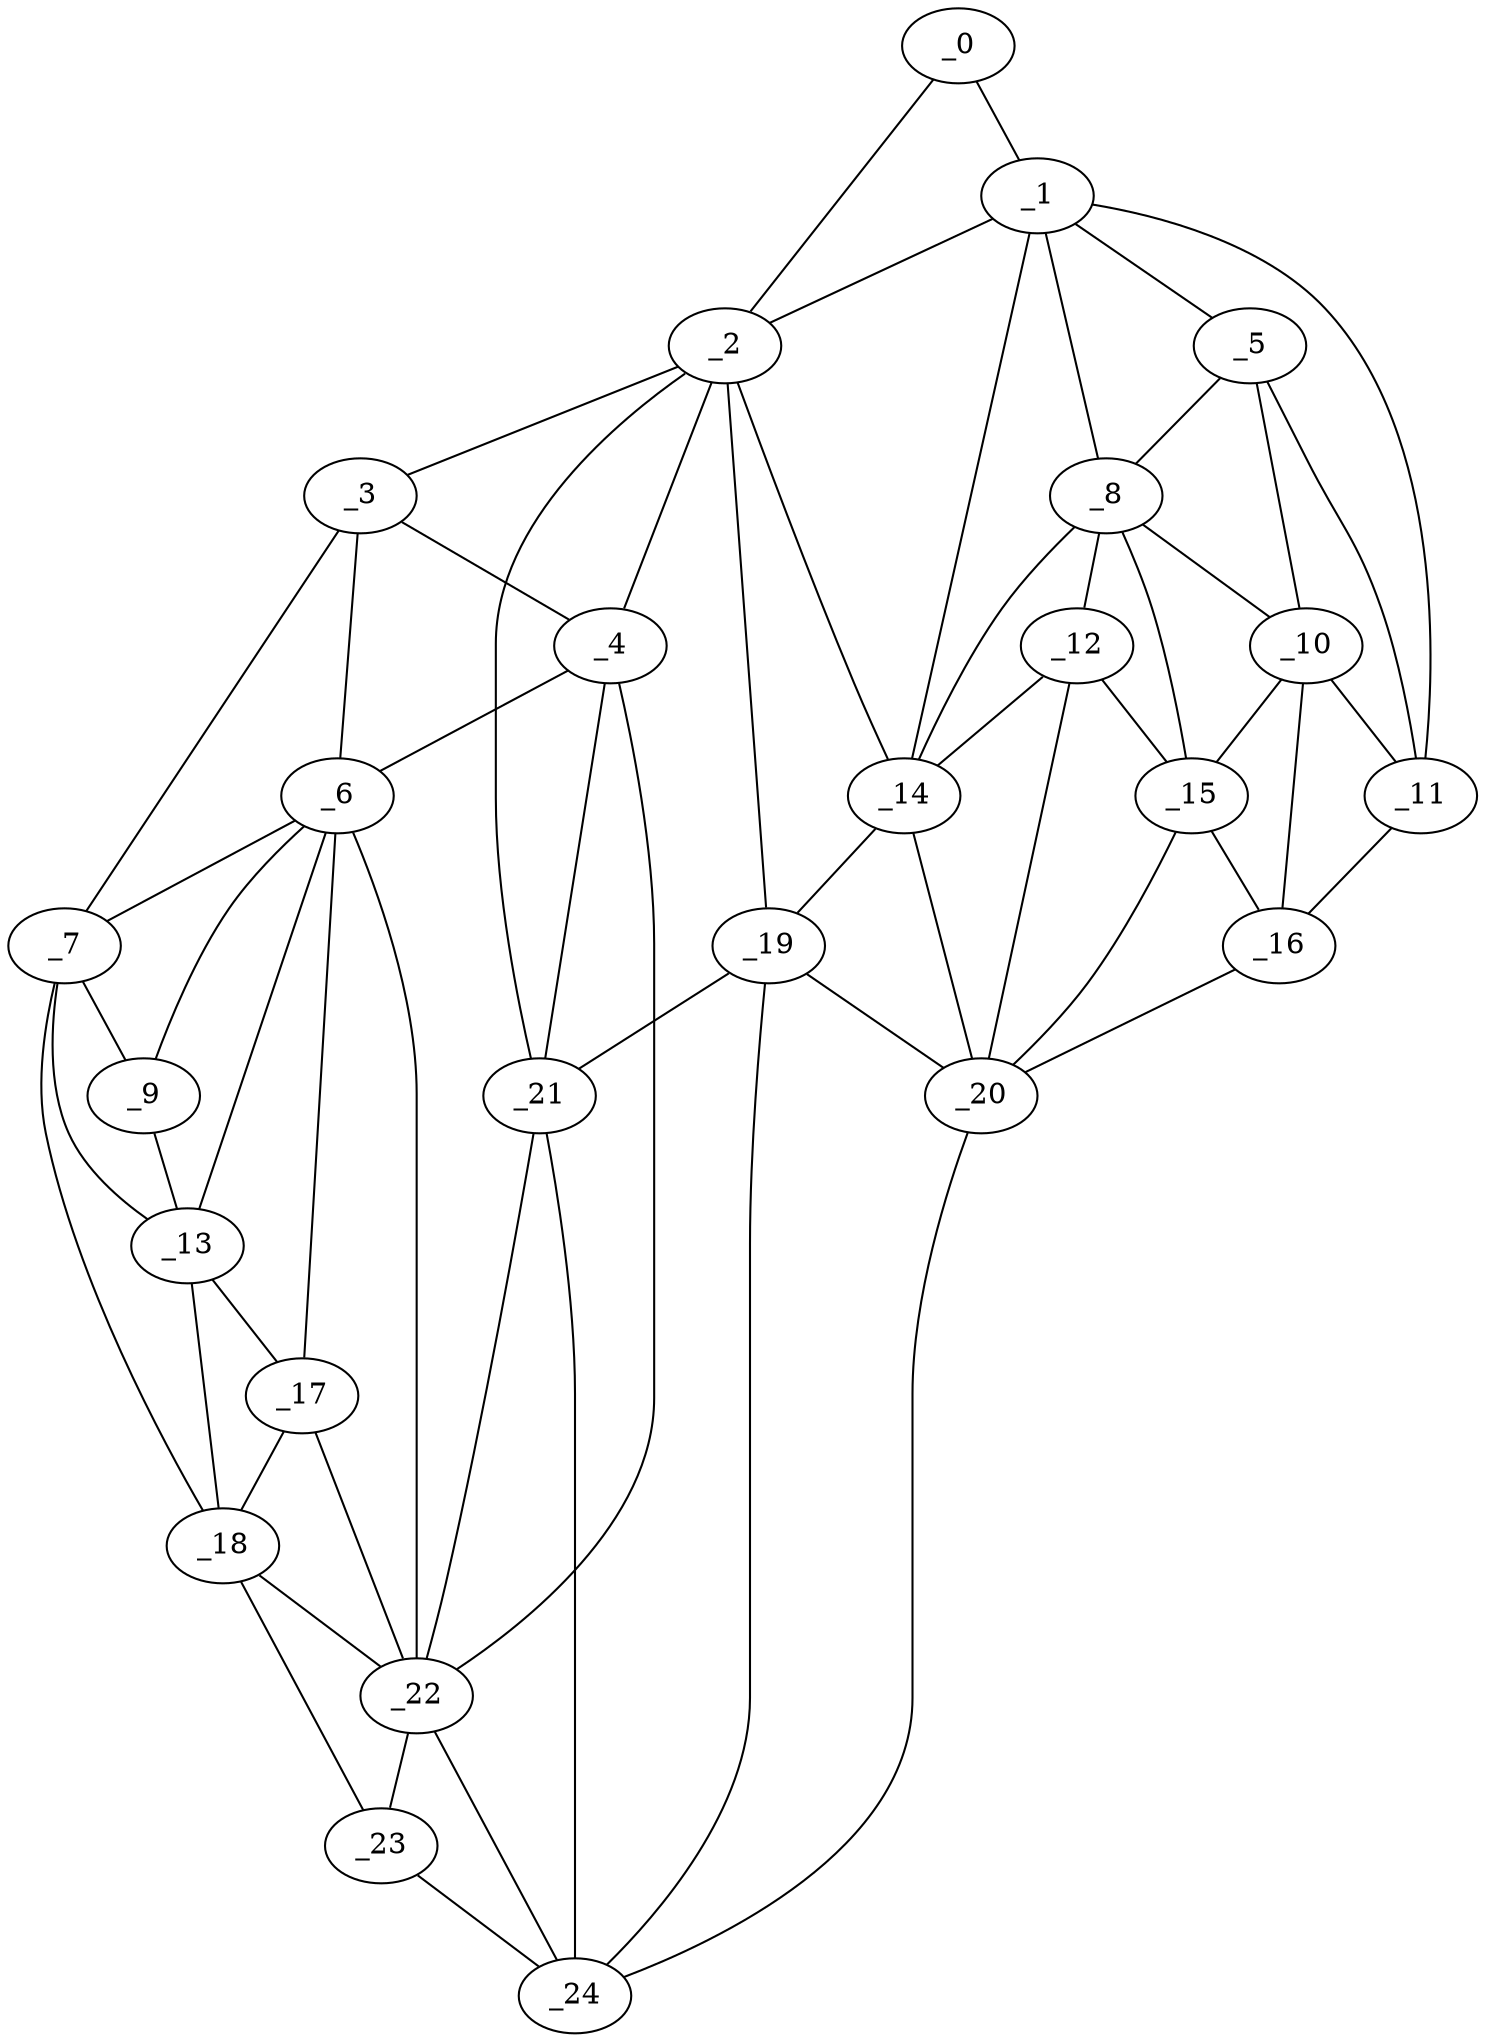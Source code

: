 graph "obj14__255.gxl" {
	_0	 [x=35,
		y=74];
	_1	 [x=37,
		y=81];
	_0 -- _1	 [valence=1];
	_2	 [x=40,
		y=60];
	_0 -- _2	 [valence=1];
	_1 -- _2	 [valence=2];
	_5	 [x=69,
		y=109];
	_1 -- _5	 [valence=2];
	_8	 [x=78,
		y=104];
	_1 -- _8	 [valence=2];
	_11	 [x=83,
		y=123];
	_1 -- _11	 [valence=1];
	_14	 [x=87,
		y=87];
	_1 -- _14	 [valence=2];
	_3	 [x=59,
		y=18];
	_2 -- _3	 [valence=1];
	_4	 [x=65,
		y=23];
	_2 -- _4	 [valence=1];
	_2 -- _14	 [valence=1];
	_19	 [x=95,
		y=70];
	_2 -- _19	 [valence=2];
	_21	 [x=97,
		y=53];
	_2 -- _21	 [valence=1];
	_3 -- _4	 [valence=2];
	_6	 [x=72,
		y=19];
	_3 -- _6	 [valence=2];
	_7	 [x=77,
		y=3];
	_3 -- _7	 [valence=1];
	_4 -- _6	 [valence=1];
	_4 -- _21	 [valence=2];
	_22	 [x=98,
		y=33];
	_4 -- _22	 [valence=1];
	_5 -- _8	 [valence=1];
	_10	 [x=83,
		y=119];
	_5 -- _10	 [valence=1];
	_5 -- _11	 [valence=2];
	_6 -- _7	 [valence=1];
	_9	 [x=83,
		y=12];
	_6 -- _9	 [valence=2];
	_13	 [x=87,
		y=15];
	_6 -- _13	 [valence=1];
	_17	 [x=90,
		y=20];
	_6 -- _17	 [valence=2];
	_6 -- _22	 [valence=2];
	_7 -- _9	 [valence=1];
	_7 -- _13	 [valence=2];
	_18	 [x=95,
		y=24];
	_7 -- _18	 [valence=1];
	_8 -- _10	 [valence=2];
	_12	 [x=86,
		y=94];
	_8 -- _12	 [valence=1];
	_8 -- _14	 [valence=1];
	_15	 [x=87,
		y=107];
	_8 -- _15	 [valence=1];
	_9 -- _13	 [valence=2];
	_10 -- _11	 [valence=2];
	_10 -- _15	 [valence=2];
	_16	 [x=88,
		y=115];
	_10 -- _16	 [valence=2];
	_11 -- _16	 [valence=1];
	_12 -- _14	 [valence=2];
	_12 -- _15	 [valence=2];
	_20	 [x=95,
		y=80];
	_12 -- _20	 [valence=1];
	_13 -- _17	 [valence=2];
	_13 -- _18	 [valence=2];
	_14 -- _19	 [valence=2];
	_14 -- _20	 [valence=2];
	_15 -- _16	 [valence=1];
	_15 -- _20	 [valence=1];
	_16 -- _20	 [valence=1];
	_17 -- _18	 [valence=2];
	_17 -- _22	 [valence=2];
	_18 -- _22	 [valence=1];
	_23	 [x=101,
		y=36];
	_18 -- _23	 [valence=1];
	_19 -- _20	 [valence=2];
	_19 -- _21	 [valence=2];
	_24	 [x=102,
		y=44];
	_19 -- _24	 [valence=1];
	_20 -- _24	 [valence=1];
	_21 -- _22	 [valence=2];
	_21 -- _24	 [valence=2];
	_22 -- _23	 [valence=2];
	_22 -- _24	 [valence=1];
	_23 -- _24	 [valence=1];
}
